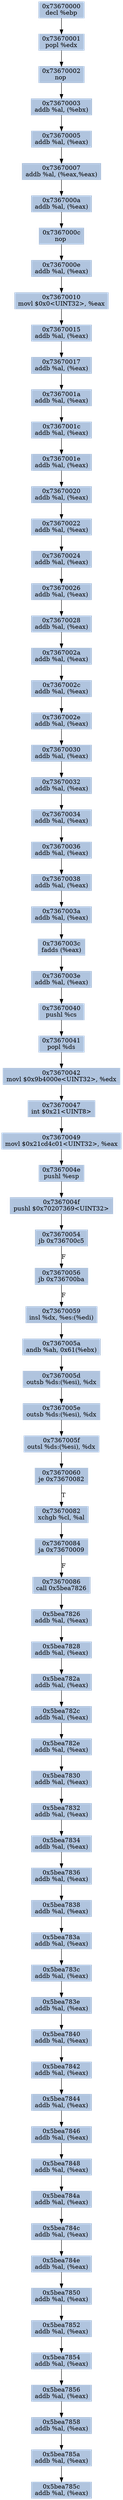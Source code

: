 digraph G {
node[shape=rectangle,style=filled,fillcolor=lightsteelblue,color=lightsteelblue]
bgcolor="transparent"
a0x73670000decl_ebp[label="0x73670000\ndecl %ebp"];
a0x73670001popl_edx[label="0x73670001\npopl %edx"];
a0x73670002nop_[label="0x73670002\nnop "];
a0x73670003addb_al_ebx_[label="0x73670003\naddb %al, (%ebx)"];
a0x73670005addb_al_eax_[label="0x73670005\naddb %al, (%eax)"];
a0x73670007addb_al_eaxeax_[label="0x73670007\naddb %al, (%eax,%eax)"];
a0x7367000aaddb_al_eax_[label="0x7367000a\naddb %al, (%eax)"];
a0x7367000cnop_[label="0x7367000c\nnop "];
a0x7367000eaddb_al_eax_[label="0x7367000e\naddb %al, (%eax)"];
a0x73670010movl_0x0UINT32_eax[label="0x73670010\nmovl $0x0<UINT32>, %eax"];
a0x73670015addb_al_eax_[label="0x73670015\naddb %al, (%eax)"];
a0x73670017addb_al_eax_[label="0x73670017\naddb %al, (%eax)"];
a0x7367001aaddb_al_eax_[label="0x7367001a\naddb %al, (%eax)"];
a0x7367001caddb_al_eax_[label="0x7367001c\naddb %al, (%eax)"];
a0x7367001eaddb_al_eax_[label="0x7367001e\naddb %al, (%eax)"];
a0x73670020addb_al_eax_[label="0x73670020\naddb %al, (%eax)"];
a0x73670022addb_al_eax_[label="0x73670022\naddb %al, (%eax)"];
a0x73670024addb_al_eax_[label="0x73670024\naddb %al, (%eax)"];
a0x73670026addb_al_eax_[label="0x73670026\naddb %al, (%eax)"];
a0x73670028addb_al_eax_[label="0x73670028\naddb %al, (%eax)"];
a0x7367002aaddb_al_eax_[label="0x7367002a\naddb %al, (%eax)"];
a0x7367002caddb_al_eax_[label="0x7367002c\naddb %al, (%eax)"];
a0x7367002eaddb_al_eax_[label="0x7367002e\naddb %al, (%eax)"];
a0x73670030addb_al_eax_[label="0x73670030\naddb %al, (%eax)"];
a0x73670032addb_al_eax_[label="0x73670032\naddb %al, (%eax)"];
a0x73670034addb_al_eax_[label="0x73670034\naddb %al, (%eax)"];
a0x73670036addb_al_eax_[label="0x73670036\naddb %al, (%eax)"];
a0x73670038addb_al_eax_[label="0x73670038\naddb %al, (%eax)"];
a0x7367003aaddb_al_eax_[label="0x7367003a\naddb %al, (%eax)"];
a0x7367003cfadds_eax_[label="0x7367003c\nfadds (%eax)"];
a0x7367003eaddb_al_eax_[label="0x7367003e\naddb %al, (%eax)"];
a0x73670040pushl_cs[label="0x73670040\npushl %cs"];
a0x73670041popl_ds[label="0x73670041\npopl %ds"];
a0x73670042movl_0x9b4000eUINT32_edx[label="0x73670042\nmovl $0x9b4000e<UINT32>, %edx"];
a0x73670047int_0x21UINT8[label="0x73670047\nint $0x21<UINT8>"];
a0x73670049movl_0x21cd4c01UINT32_eax[label="0x73670049\nmovl $0x21cd4c01<UINT32>, %eax"];
a0x7367004epushl_esp[label="0x7367004e\npushl %esp"];
a0x7367004fpushl_0x70207369UINT32[label="0x7367004f\npushl $0x70207369<UINT32>"];
a0x73670054jb_0x736700c5[label="0x73670054\njb 0x736700c5"];
a0x73670056jb_0x736700ba[label="0x73670056\njb 0x736700ba"];
a0x73670059insl_dx_es_edi_[label="0x73670059\ninsl %dx, %es:(%edi)"];
a0x7367005aandb_ah_0x61ebx_[label="0x7367005a\nandb %ah, 0x61(%ebx)"];
a0x7367005doutsb_ds_esi__dx[label="0x7367005d\noutsb %ds:(%esi), %dx"];
a0x7367005eoutsb_ds_esi__dx[label="0x7367005e\noutsb %ds:(%esi), %dx"];
a0x7367005foutsl_ds_esi__dx[label="0x7367005f\noutsl %ds:(%esi), %dx"];
a0x73670060je_0x73670082[label="0x73670060\nje 0x73670082"];
a0x73670082xchgb_cl_al[label="0x73670082\nxchgb %cl, %al"];
a0x73670084ja_0x73670009[label="0x73670084\nja 0x73670009"];
a0x73670086call_0x5bea7826[label="0x73670086\ncall 0x5bea7826"];
a0x5bea7826addb_al_eax_[label="0x5bea7826\naddb %al, (%eax)"];
a0x5bea7828addb_al_eax_[label="0x5bea7828\naddb %al, (%eax)"];
a0x5bea782aaddb_al_eax_[label="0x5bea782a\naddb %al, (%eax)"];
a0x5bea782caddb_al_eax_[label="0x5bea782c\naddb %al, (%eax)"];
a0x5bea782eaddb_al_eax_[label="0x5bea782e\naddb %al, (%eax)"];
a0x5bea7830addb_al_eax_[label="0x5bea7830\naddb %al, (%eax)"];
a0x5bea7832addb_al_eax_[label="0x5bea7832\naddb %al, (%eax)"];
a0x5bea7834addb_al_eax_[label="0x5bea7834\naddb %al, (%eax)"];
a0x5bea7836addb_al_eax_[label="0x5bea7836\naddb %al, (%eax)"];
a0x5bea7838addb_al_eax_[label="0x5bea7838\naddb %al, (%eax)"];
a0x5bea783aaddb_al_eax_[label="0x5bea783a\naddb %al, (%eax)"];
a0x5bea783caddb_al_eax_[label="0x5bea783c\naddb %al, (%eax)"];
a0x5bea783eaddb_al_eax_[label="0x5bea783e\naddb %al, (%eax)"];
a0x5bea7840addb_al_eax_[label="0x5bea7840\naddb %al, (%eax)"];
a0x5bea7842addb_al_eax_[label="0x5bea7842\naddb %al, (%eax)"];
a0x5bea7844addb_al_eax_[label="0x5bea7844\naddb %al, (%eax)"];
a0x5bea7846addb_al_eax_[label="0x5bea7846\naddb %al, (%eax)"];
a0x5bea7848addb_al_eax_[label="0x5bea7848\naddb %al, (%eax)"];
a0x5bea784aaddb_al_eax_[label="0x5bea784a\naddb %al, (%eax)"];
a0x5bea784caddb_al_eax_[label="0x5bea784c\naddb %al, (%eax)"];
a0x5bea784eaddb_al_eax_[label="0x5bea784e\naddb %al, (%eax)"];
a0x5bea7850addb_al_eax_[label="0x5bea7850\naddb %al, (%eax)"];
a0x5bea7852addb_al_eax_[label="0x5bea7852\naddb %al, (%eax)"];
a0x5bea7854addb_al_eax_[label="0x5bea7854\naddb %al, (%eax)"];
a0x5bea7856addb_al_eax_[label="0x5bea7856\naddb %al, (%eax)"];
a0x5bea7858addb_al_eax_[label="0x5bea7858\naddb %al, (%eax)"];
a0x5bea785aaddb_al_eax_[label="0x5bea785a\naddb %al, (%eax)"];
a0x5bea785caddb_al_eax_[label="0x5bea785c\naddb %al, (%eax)"];
a0x73670000decl_ebp -> a0x73670001popl_edx [color="#000000"];
a0x73670001popl_edx -> a0x73670002nop_ [color="#000000"];
a0x73670002nop_ -> a0x73670003addb_al_ebx_ [color="#000000"];
a0x73670003addb_al_ebx_ -> a0x73670005addb_al_eax_ [color="#000000"];
a0x73670005addb_al_eax_ -> a0x73670007addb_al_eaxeax_ [color="#000000"];
a0x73670007addb_al_eaxeax_ -> a0x7367000aaddb_al_eax_ [color="#000000"];
a0x7367000aaddb_al_eax_ -> a0x7367000cnop_ [color="#000000"];
a0x7367000cnop_ -> a0x7367000eaddb_al_eax_ [color="#000000"];
a0x7367000eaddb_al_eax_ -> a0x73670010movl_0x0UINT32_eax [color="#000000"];
a0x73670010movl_0x0UINT32_eax -> a0x73670015addb_al_eax_ [color="#000000"];
a0x73670015addb_al_eax_ -> a0x73670017addb_al_eax_ [color="#000000"];
a0x73670017addb_al_eax_ -> a0x7367001aaddb_al_eax_ [color="#000000"];
a0x7367001aaddb_al_eax_ -> a0x7367001caddb_al_eax_ [color="#000000"];
a0x7367001caddb_al_eax_ -> a0x7367001eaddb_al_eax_ [color="#000000"];
a0x7367001eaddb_al_eax_ -> a0x73670020addb_al_eax_ [color="#000000"];
a0x73670020addb_al_eax_ -> a0x73670022addb_al_eax_ [color="#000000"];
a0x73670022addb_al_eax_ -> a0x73670024addb_al_eax_ [color="#000000"];
a0x73670024addb_al_eax_ -> a0x73670026addb_al_eax_ [color="#000000"];
a0x73670026addb_al_eax_ -> a0x73670028addb_al_eax_ [color="#000000"];
a0x73670028addb_al_eax_ -> a0x7367002aaddb_al_eax_ [color="#000000"];
a0x7367002aaddb_al_eax_ -> a0x7367002caddb_al_eax_ [color="#000000"];
a0x7367002caddb_al_eax_ -> a0x7367002eaddb_al_eax_ [color="#000000"];
a0x7367002eaddb_al_eax_ -> a0x73670030addb_al_eax_ [color="#000000"];
a0x73670030addb_al_eax_ -> a0x73670032addb_al_eax_ [color="#000000"];
a0x73670032addb_al_eax_ -> a0x73670034addb_al_eax_ [color="#000000"];
a0x73670034addb_al_eax_ -> a0x73670036addb_al_eax_ [color="#000000"];
a0x73670036addb_al_eax_ -> a0x73670038addb_al_eax_ [color="#000000"];
a0x73670038addb_al_eax_ -> a0x7367003aaddb_al_eax_ [color="#000000"];
a0x7367003aaddb_al_eax_ -> a0x7367003cfadds_eax_ [color="#000000"];
a0x7367003cfadds_eax_ -> a0x7367003eaddb_al_eax_ [color="#000000"];
a0x7367003eaddb_al_eax_ -> a0x73670040pushl_cs [color="#000000"];
a0x73670040pushl_cs -> a0x73670041popl_ds [color="#000000"];
a0x73670041popl_ds -> a0x73670042movl_0x9b4000eUINT32_edx [color="#000000"];
a0x73670042movl_0x9b4000eUINT32_edx -> a0x73670047int_0x21UINT8 [color="#000000"];
a0x73670047int_0x21UINT8 -> a0x73670049movl_0x21cd4c01UINT32_eax [color="#000000"];
a0x73670049movl_0x21cd4c01UINT32_eax -> a0x7367004epushl_esp [color="#000000"];
a0x7367004epushl_esp -> a0x7367004fpushl_0x70207369UINT32 [color="#000000"];
a0x7367004fpushl_0x70207369UINT32 -> a0x73670054jb_0x736700c5 [color="#000000"];
a0x73670054jb_0x736700c5 -> a0x73670056jb_0x736700ba [color="#000000",label="F"];
a0x73670056jb_0x736700ba -> a0x73670059insl_dx_es_edi_ [color="#000000",label="F"];
a0x73670059insl_dx_es_edi_ -> a0x7367005aandb_ah_0x61ebx_ [color="#000000"];
a0x7367005aandb_ah_0x61ebx_ -> a0x7367005doutsb_ds_esi__dx [color="#000000"];
a0x7367005doutsb_ds_esi__dx -> a0x7367005eoutsb_ds_esi__dx [color="#000000"];
a0x7367005eoutsb_ds_esi__dx -> a0x7367005foutsl_ds_esi__dx [color="#000000"];
a0x7367005foutsl_ds_esi__dx -> a0x73670060je_0x73670082 [color="#000000"];
a0x73670060je_0x73670082 -> a0x73670082xchgb_cl_al [color="#000000",label="T"];
a0x73670082xchgb_cl_al -> a0x73670084ja_0x73670009 [color="#000000"];
a0x73670084ja_0x73670009 -> a0x73670086call_0x5bea7826 [color="#000000",label="F"];
a0x73670086call_0x5bea7826 -> a0x5bea7826addb_al_eax_ [color="#000000"];
a0x5bea7826addb_al_eax_ -> a0x5bea7828addb_al_eax_ [color="#000000"];
a0x5bea7828addb_al_eax_ -> a0x5bea782aaddb_al_eax_ [color="#000000"];
a0x5bea782aaddb_al_eax_ -> a0x5bea782caddb_al_eax_ [color="#000000"];
a0x5bea782caddb_al_eax_ -> a0x5bea782eaddb_al_eax_ [color="#000000"];
a0x5bea782eaddb_al_eax_ -> a0x5bea7830addb_al_eax_ [color="#000000"];
a0x5bea7830addb_al_eax_ -> a0x5bea7832addb_al_eax_ [color="#000000"];
a0x5bea7832addb_al_eax_ -> a0x5bea7834addb_al_eax_ [color="#000000"];
a0x5bea7834addb_al_eax_ -> a0x5bea7836addb_al_eax_ [color="#000000"];
a0x5bea7836addb_al_eax_ -> a0x5bea7838addb_al_eax_ [color="#000000"];
a0x5bea7838addb_al_eax_ -> a0x5bea783aaddb_al_eax_ [color="#000000"];
a0x5bea783aaddb_al_eax_ -> a0x5bea783caddb_al_eax_ [color="#000000"];
a0x5bea783caddb_al_eax_ -> a0x5bea783eaddb_al_eax_ [color="#000000"];
a0x5bea783eaddb_al_eax_ -> a0x5bea7840addb_al_eax_ [color="#000000"];
a0x5bea7840addb_al_eax_ -> a0x5bea7842addb_al_eax_ [color="#000000"];
a0x5bea7842addb_al_eax_ -> a0x5bea7844addb_al_eax_ [color="#000000"];
a0x5bea7844addb_al_eax_ -> a0x5bea7846addb_al_eax_ [color="#000000"];
a0x5bea7846addb_al_eax_ -> a0x5bea7848addb_al_eax_ [color="#000000"];
a0x5bea7848addb_al_eax_ -> a0x5bea784aaddb_al_eax_ [color="#000000"];
a0x5bea784aaddb_al_eax_ -> a0x5bea784caddb_al_eax_ [color="#000000"];
a0x5bea784caddb_al_eax_ -> a0x5bea784eaddb_al_eax_ [color="#000000"];
a0x5bea784eaddb_al_eax_ -> a0x5bea7850addb_al_eax_ [color="#000000"];
a0x5bea7850addb_al_eax_ -> a0x5bea7852addb_al_eax_ [color="#000000"];
a0x5bea7852addb_al_eax_ -> a0x5bea7854addb_al_eax_ [color="#000000"];
a0x5bea7854addb_al_eax_ -> a0x5bea7856addb_al_eax_ [color="#000000"];
a0x5bea7856addb_al_eax_ -> a0x5bea7858addb_al_eax_ [color="#000000"];
a0x5bea7858addb_al_eax_ -> a0x5bea785aaddb_al_eax_ [color="#000000"];
a0x5bea785aaddb_al_eax_ -> a0x5bea785caddb_al_eax_ [color="#000000"];
}
